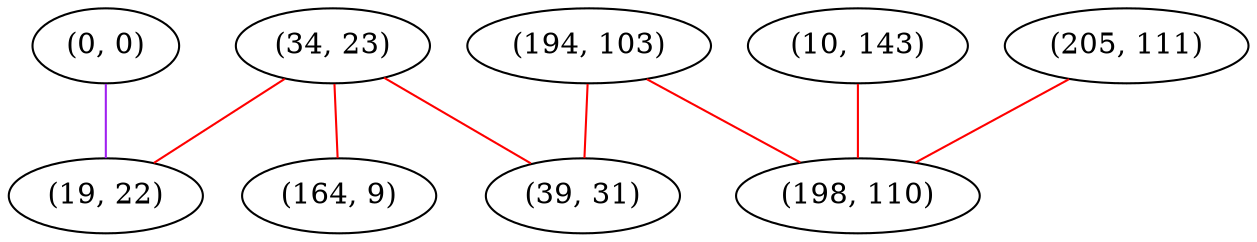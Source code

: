 graph "" {
"(194, 103)";
"(34, 23)";
"(0, 0)";
"(164, 9)";
"(205, 111)";
"(10, 143)";
"(39, 31)";
"(19, 22)";
"(198, 110)";
"(194, 103)" -- "(39, 31)"  [color=red, key=0, weight=1];
"(194, 103)" -- "(198, 110)"  [color=red, key=0, weight=1];
"(34, 23)" -- "(164, 9)"  [color=red, key=0, weight=1];
"(34, 23)" -- "(39, 31)"  [color=red, key=0, weight=1];
"(34, 23)" -- "(19, 22)"  [color=red, key=0, weight=1];
"(0, 0)" -- "(19, 22)"  [color=purple, key=0, weight=4];
"(205, 111)" -- "(198, 110)"  [color=red, key=0, weight=1];
"(10, 143)" -- "(198, 110)"  [color=red, key=0, weight=1];
}
